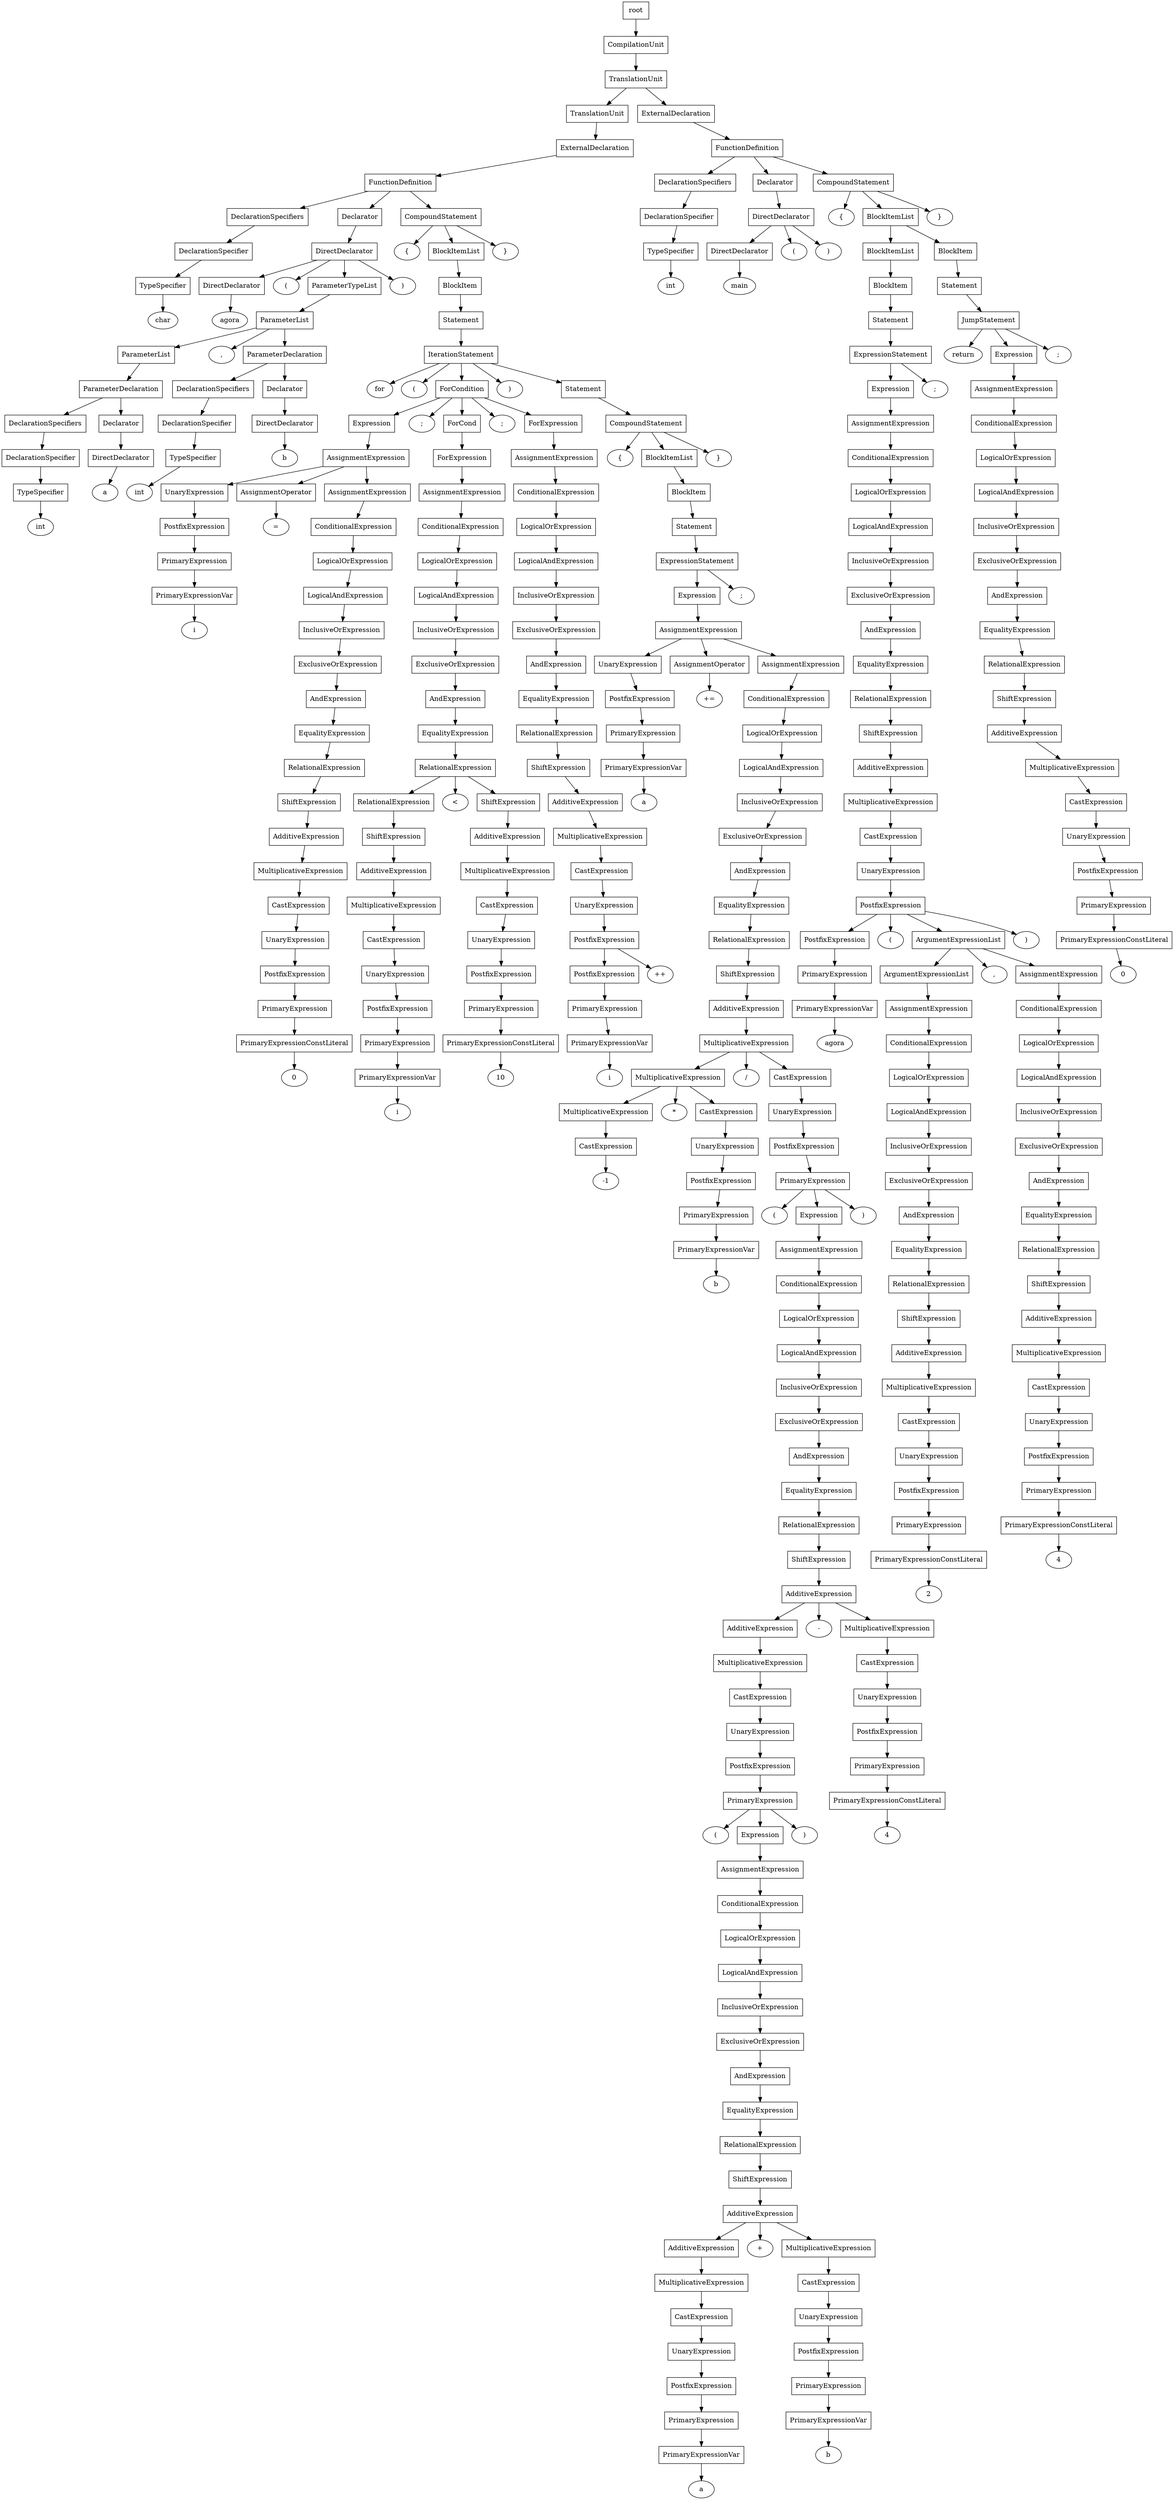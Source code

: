 digraph G {
	splines="TRUE";
	n_0 [label="root", shape="rectangle"]
	n_0 -> n_1
	n_1 [label="CompilationUnit", shape="rectangle"]
	n_1 -> n_2
	n_2 [label="TranslationUnit", shape="rectangle"]
	n_2 -> n_3
	n_3 [label="TranslationUnit", shape="rectangle"]
	n_3 -> n_5
	n_5 [label="ExternalDeclaration", shape="rectangle"]
	n_5 -> n_7
	n_7 [label="FunctionDefinition", shape="rectangle"]
	n_7 -> n_11
	n_11 [label="DeclarationSpecifiers", shape="rectangle"]
	n_11 -> n_19
	n_19 [label="DeclarationSpecifier", shape="rectangle"]
	n_19 -> n_30
	n_30 [label="TypeSpecifier", shape="rectangle"]
	n_30 -> n_40
	n_40 [label="char", shape="ellipse"]
	n_7 -> n_12
	n_12 [label="Declarator", shape="rectangle"]
	n_12 -> n_20
	n_20 [label="DirectDeclarator", shape="rectangle"]
	n_20 -> n_31
	n_31 [label="DirectDeclarator", shape="rectangle"]
	n_31 -> n_41
	n_41 [label="agora", shape="ellipse"]
	n_20 -> n_32
	n_32 [label="(", shape="ellipse"]
	n_20 -> n_33
	n_33 [label="ParameterTypeList", shape="rectangle"]
	n_33 -> n_42
	n_42 [label="ParameterList", shape="rectangle"]
	n_42 -> n_46
	n_46 [label="ParameterList", shape="rectangle"]
	n_46 -> n_54
	n_54 [label="ParameterDeclaration", shape="rectangle"]
	n_54 -> n_65
	n_65 [label="DeclarationSpecifiers", shape="rectangle"]
	n_65 -> n_77
	n_77 [label="DeclarationSpecifier", shape="rectangle"]
	n_77 -> n_89
	n_89 [label="TypeSpecifier", shape="rectangle"]
	n_89 -> n_100
	n_100 [label="int", shape="ellipse"]
	n_54 -> n_66
	n_66 [label="Declarator", shape="rectangle"]
	n_66 -> n_78
	n_78 [label="DirectDeclarator", shape="rectangle"]
	n_78 -> n_90
	n_90 [label="a", shape="ellipse"]
	n_42 -> n_47
	n_47 [label=",", shape="ellipse"]
	n_42 -> n_48
	n_48 [label="ParameterDeclaration", shape="rectangle"]
	n_48 -> n_55
	n_55 [label="DeclarationSpecifiers", shape="rectangle"]
	n_55 -> n_67
	n_67 [label="DeclarationSpecifier", shape="rectangle"]
	n_67 -> n_79
	n_79 [label="TypeSpecifier", shape="rectangle"]
	n_79 -> n_91
	n_91 [label="int", shape="ellipse"]
	n_48 -> n_56
	n_56 [label="Declarator", shape="rectangle"]
	n_56 -> n_68
	n_68 [label="DirectDeclarator", shape="rectangle"]
	n_68 -> n_80
	n_80 [label="b", shape="ellipse"]
	n_20 -> n_34
	n_34 [label=")", shape="ellipse"]
	n_7 -> n_13
	n_13 [label="CompoundStatement", shape="rectangle"]
	n_13 -> n_21
	n_21 [label="{", shape="ellipse"]
	n_13 -> n_22
	n_22 [label="BlockItemList", shape="rectangle"]
	n_22 -> n_35
	n_35 [label="BlockItem", shape="rectangle"]
	n_35 -> n_43
	n_43 [label="Statement", shape="rectangle"]
	n_43 -> n_49
	n_49 [label="IterationStatement", shape="rectangle"]
	n_49 -> n_57
	n_57 [label="for", shape="ellipse"]
	n_49 -> n_58
	n_58 [label="(", shape="ellipse"]
	n_49 -> n_59
	n_59 [label="ForCondition", shape="rectangle"]
	n_59 -> n_69
	n_69 [label="Expression", shape="rectangle"]
	n_69 -> n_81
	n_81 [label="AssignmentExpression", shape="rectangle"]
	n_81 -> n_92
	n_92 [label="UnaryExpression", shape="rectangle"]
	n_92 -> n_101
	n_101 [label="PostfixExpression", shape="rectangle"]
	n_101 -> n_109
	n_109 [label="PrimaryExpression", shape="rectangle"]
	n_109 -> n_116
	n_116 [label="PrimaryExpressionVar", shape="rectangle"]
	n_116 -> n_124
	n_124 [label="i", shape="ellipse"]
	n_81 -> n_93
	n_93 [label="AssignmentOperator", shape="rectangle"]
	n_93 -> n_102
	n_102 [label="=", shape="ellipse"]
	n_81 -> n_94
	n_94 [label="AssignmentExpression", shape="rectangle"]
	n_94 -> n_103
	n_103 [label="ConditionalExpression", shape="rectangle"]
	n_103 -> n_110
	n_110 [label="LogicalOrExpression", shape="rectangle"]
	n_110 -> n_117
	n_117 [label="LogicalAndExpression", shape="rectangle"]
	n_117 -> n_125
	n_125 [label="InclusiveOrExpression", shape="rectangle"]
	n_125 -> n_131
	n_131 [label="ExclusiveOrExpression", shape="rectangle"]
	n_131 -> n_139
	n_139 [label="AndExpression", shape="rectangle"]
	n_139 -> n_147
	n_147 [label="EqualityExpression", shape="rectangle"]
	n_147 -> n_154
	n_154 [label="RelationalExpression", shape="rectangle"]
	n_154 -> n_161
	n_161 [label="ShiftExpression", shape="rectangle"]
	n_161 -> n_170
	n_170 [label="AdditiveExpression", shape="rectangle"]
	n_170 -> n_177
	n_177 [label="MultiplicativeExpression", shape="rectangle"]
	n_177 -> n_184
	n_184 [label="CastExpression", shape="rectangle"]
	n_184 -> n_191
	n_191 [label="UnaryExpression", shape="rectangle"]
	n_191 -> n_201
	n_201 [label="PostfixExpression", shape="rectangle"]
	n_201 -> n_212
	n_212 [label="PrimaryExpression", shape="rectangle"]
	n_212 -> n_220
	n_220 [label="PrimaryExpressionConstLiteral", shape="rectangle"]
	n_220 -> n_228
	n_228 [label="0", shape="ellipse"]
	n_59 -> n_70
	n_70 [label=";", shape="ellipse"]
	n_59 -> n_71
	n_71 [label="ForCond", shape="rectangle"]
	n_71 -> n_82
	n_82 [label="ForExpression", shape="rectangle"]
	n_82 -> n_95
	n_95 [label="AssignmentExpression", shape="rectangle"]
	n_95 -> n_104
	n_104 [label="ConditionalExpression", shape="rectangle"]
	n_104 -> n_111
	n_111 [label="LogicalOrExpression", shape="rectangle"]
	n_111 -> n_118
	n_118 [label="LogicalAndExpression", shape="rectangle"]
	n_118 -> n_126
	n_126 [label="InclusiveOrExpression", shape="rectangle"]
	n_126 -> n_132
	n_132 [label="ExclusiveOrExpression", shape="rectangle"]
	n_132 -> n_140
	n_140 [label="AndExpression", shape="rectangle"]
	n_140 -> n_148
	n_148 [label="EqualityExpression", shape="rectangle"]
	n_148 -> n_155
	n_155 [label="RelationalExpression", shape="rectangle"]
	n_155 -> n_162
	n_162 [label="RelationalExpression", shape="rectangle"]
	n_162 -> n_171
	n_171 [label="ShiftExpression", shape="rectangle"]
	n_171 -> n_178
	n_178 [label="AdditiveExpression", shape="rectangle"]
	n_178 -> n_185
	n_185 [label="MultiplicativeExpression", shape="rectangle"]
	n_185 -> n_192
	n_192 [label="CastExpression", shape="rectangle"]
	n_192 -> n_202
	n_202 [label="UnaryExpression", shape="rectangle"]
	n_202 -> n_213
	n_213 [label="PostfixExpression", shape="rectangle"]
	n_213 -> n_221
	n_221 [label="PrimaryExpression", shape="rectangle"]
	n_221 -> n_229
	n_229 [label="PrimaryExpressionVar", shape="rectangle"]
	n_229 -> n_237
	n_237 [label="i", shape="ellipse"]
	n_155 -> n_163
	n_163 [label="<", shape="ellipse"]
	n_155 -> n_164
	n_164 [label="ShiftExpression", shape="rectangle"]
	n_164 -> n_172
	n_172 [label="AdditiveExpression", shape="rectangle"]
	n_172 -> n_179
	n_179 [label="MultiplicativeExpression", shape="rectangle"]
	n_179 -> n_186
	n_186 [label="CastExpression", shape="rectangle"]
	n_186 -> n_193
	n_193 [label="UnaryExpression", shape="rectangle"]
	n_193 -> n_203
	n_203 [label="PostfixExpression", shape="rectangle"]
	n_203 -> n_214
	n_214 [label="PrimaryExpression", shape="rectangle"]
	n_214 -> n_222
	n_222 [label="PrimaryExpressionConstLiteral", shape="rectangle"]
	n_222 -> n_230
	n_230 [label="10", shape="ellipse"]
	n_59 -> n_72
	n_72 [label=";", shape="ellipse"]
	n_59 -> n_73
	n_73 [label="ForExpression", shape="rectangle"]
	n_73 -> n_83
	n_83 [label="AssignmentExpression", shape="rectangle"]
	n_83 -> n_96
	n_96 [label="ConditionalExpression", shape="rectangle"]
	n_96 -> n_105
	n_105 [label="LogicalOrExpression", shape="rectangle"]
	n_105 -> n_112
	n_112 [label="LogicalAndExpression", shape="rectangle"]
	n_112 -> n_119
	n_119 [label="InclusiveOrExpression", shape="rectangle"]
	n_119 -> n_127
	n_127 [label="ExclusiveOrExpression", shape="rectangle"]
	n_127 -> n_133
	n_133 [label="AndExpression", shape="rectangle"]
	n_133 -> n_141
	n_141 [label="EqualityExpression", shape="rectangle"]
	n_141 -> n_149
	n_149 [label="RelationalExpression", shape="rectangle"]
	n_149 -> n_156
	n_156 [label="ShiftExpression", shape="rectangle"]
	n_156 -> n_165
	n_165 [label="AdditiveExpression", shape="rectangle"]
	n_165 -> n_173
	n_173 [label="MultiplicativeExpression", shape="rectangle"]
	n_173 -> n_180
	n_180 [label="CastExpression", shape="rectangle"]
	n_180 -> n_187
	n_187 [label="UnaryExpression", shape="rectangle"]
	n_187 -> n_194
	n_194 [label="PostfixExpression", shape="rectangle"]
	n_194 -> n_204
	n_204 [label="PostfixExpression", shape="rectangle"]
	n_204 -> n_215
	n_215 [label="PrimaryExpression", shape="rectangle"]
	n_215 -> n_223
	n_223 [label="PrimaryExpressionVar", shape="rectangle"]
	n_223 -> n_231
	n_231 [label="i", shape="ellipse"]
	n_194 -> n_205
	n_205 [label="++", shape="ellipse"]
	n_49 -> n_60
	n_60 [label=")", shape="ellipse"]
	n_49 -> n_61
	n_61 [label="Statement", shape="rectangle"]
	n_61 -> n_74
	n_74 [label="CompoundStatement", shape="rectangle"]
	n_74 -> n_84
	n_84 [label="{", shape="ellipse"]
	n_74 -> n_85
	n_85 [label="BlockItemList", shape="rectangle"]
	n_85 -> n_97
	n_97 [label="BlockItem", shape="rectangle"]
	n_97 -> n_106
	n_106 [label="Statement", shape="rectangle"]
	n_106 -> n_113
	n_113 [label="ExpressionStatement", shape="rectangle"]
	n_113 -> n_120
	n_120 [label="Expression", shape="rectangle"]
	n_120 -> n_128
	n_128 [label="AssignmentExpression", shape="rectangle"]
	n_128 -> n_134
	n_134 [label="UnaryExpression", shape="rectangle"]
	n_134 -> n_142
	n_142 [label="PostfixExpression", shape="rectangle"]
	n_142 -> n_150
	n_150 [label="PrimaryExpression", shape="rectangle"]
	n_150 -> n_157
	n_157 [label="PrimaryExpressionVar", shape="rectangle"]
	n_157 -> n_166
	n_166 [label="a", shape="ellipse"]
	n_128 -> n_135
	n_135 [label="AssignmentOperator", shape="rectangle"]
	n_135 -> n_143
	n_143 [label="+=", shape="ellipse"]
	n_128 -> n_136
	n_136 [label="AssignmentExpression", shape="rectangle"]
	n_136 -> n_144
	n_144 [label="ConditionalExpression", shape="rectangle"]
	n_144 -> n_151
	n_151 [label="LogicalOrExpression", shape="rectangle"]
	n_151 -> n_158
	n_158 [label="LogicalAndExpression", shape="rectangle"]
	n_158 -> n_167
	n_167 [label="InclusiveOrExpression", shape="rectangle"]
	n_167 -> n_174
	n_174 [label="ExclusiveOrExpression", shape="rectangle"]
	n_174 -> n_181
	n_181 [label="AndExpression", shape="rectangle"]
	n_181 -> n_188
	n_188 [label="EqualityExpression", shape="rectangle"]
	n_188 -> n_195
	n_195 [label="RelationalExpression", shape="rectangle"]
	n_195 -> n_206
	n_206 [label="ShiftExpression", shape="rectangle"]
	n_206 -> n_216
	n_216 [label="AdditiveExpression", shape="rectangle"]
	n_216 -> n_224
	n_224 [label="MultiplicativeExpression", shape="rectangle"]
	n_224 -> n_232
	n_232 [label="MultiplicativeExpression", shape="rectangle"]
	n_232 -> n_238
	n_238 [label="MultiplicativeExpression", shape="rectangle"]
	n_238 -> n_244
	n_244 [label="CastExpression", shape="rectangle"]
	n_244 -> n_249
	n_249 [label="-1", shape="ellipse"]
	n_232 -> n_239
	n_239 [label="*", shape="ellipse"]
	n_232 -> n_240
	n_240 [label="CastExpression", shape="rectangle"]
	n_240 -> n_245
	n_245 [label="UnaryExpression", shape="rectangle"]
	n_245 -> n_250
	n_250 [label="PostfixExpression", shape="rectangle"]
	n_250 -> n_254
	n_254 [label="PrimaryExpression", shape="rectangle"]
	n_254 -> n_260
	n_260 [label="PrimaryExpressionVar", shape="rectangle"]
	n_260 -> n_264
	n_264 [label="b", shape="ellipse"]
	n_224 -> n_233
	n_233 [label="/", shape="ellipse"]
	n_224 -> n_234
	n_234 [label="CastExpression", shape="rectangle"]
	n_234 -> n_241
	n_241 [label="UnaryExpression", shape="rectangle"]
	n_241 -> n_246
	n_246 [label="PostfixExpression", shape="rectangle"]
	n_246 -> n_251
	n_251 [label="PrimaryExpression", shape="rectangle"]
	n_251 -> n_255
	n_255 [label="(", shape="ellipse"]
	n_251 -> n_256
	n_256 [label="Expression", shape="rectangle"]
	n_256 -> n_261
	n_261 [label="AssignmentExpression", shape="rectangle"]
	n_261 -> n_265
	n_265 [label="ConditionalExpression", shape="rectangle"]
	n_265 -> n_268
	n_268 [label="LogicalOrExpression", shape="rectangle"]
	n_268 -> n_271
	n_271 [label="LogicalAndExpression", shape="rectangle"]
	n_271 -> n_274
	n_274 [label="InclusiveOrExpression", shape="rectangle"]
	n_274 -> n_277
	n_277 [label="ExclusiveOrExpression", shape="rectangle"]
	n_277 -> n_280
	n_280 [label="AndExpression", shape="rectangle"]
	n_280 -> n_283
	n_283 [label="EqualityExpression", shape="rectangle"]
	n_283 -> n_286
	n_286 [label="RelationalExpression", shape="rectangle"]
	n_286 -> n_289
	n_289 [label="ShiftExpression", shape="rectangle"]
	n_289 -> n_292
	n_292 [label="AdditiveExpression", shape="rectangle"]
	n_292 -> n_294
	n_294 [label="AdditiveExpression", shape="rectangle"]
	n_294 -> n_297
	n_297 [label="MultiplicativeExpression", shape="rectangle"]
	n_297 -> n_299
	n_299 [label="CastExpression", shape="rectangle"]
	n_299 -> n_301
	n_301 [label="UnaryExpression", shape="rectangle"]
	n_301 -> n_303
	n_303 [label="PostfixExpression", shape="rectangle"]
	n_303 -> n_305
	n_305 [label="PrimaryExpression", shape="rectangle"]
	n_305 -> n_307
	n_307 [label="(", shape="ellipse"]
	n_305 -> n_308
	n_308 [label="Expression", shape="rectangle"]
	n_308 -> n_311
	n_311 [label="AssignmentExpression", shape="rectangle"]
	n_311 -> n_312
	n_312 [label="ConditionalExpression", shape="rectangle"]
	n_312 -> n_313
	n_313 [label="LogicalOrExpression", shape="rectangle"]
	n_313 -> n_314
	n_314 [label="LogicalAndExpression", shape="rectangle"]
	n_314 -> n_315
	n_315 [label="InclusiveOrExpression", shape="rectangle"]
	n_315 -> n_316
	n_316 [label="ExclusiveOrExpression", shape="rectangle"]
	n_316 -> n_317
	n_317 [label="AndExpression", shape="rectangle"]
	n_317 -> n_318
	n_318 [label="EqualityExpression", shape="rectangle"]
	n_318 -> n_319
	n_319 [label="RelationalExpression", shape="rectangle"]
	n_319 -> n_320
	n_320 [label="ShiftExpression", shape="rectangle"]
	n_320 -> n_321
	n_321 [label="AdditiveExpression", shape="rectangle"]
	n_321 -> n_322
	n_322 [label="AdditiveExpression", shape="rectangle"]
	n_322 -> n_325
	n_325 [label="MultiplicativeExpression", shape="rectangle"]
	n_325 -> n_327
	n_327 [label="CastExpression", shape="rectangle"]
	n_327 -> n_329
	n_329 [label="UnaryExpression", shape="rectangle"]
	n_329 -> n_331
	n_331 [label="PostfixExpression", shape="rectangle"]
	n_331 -> n_333
	n_333 [label="PrimaryExpression", shape="rectangle"]
	n_333 -> n_335
	n_335 [label="PrimaryExpressionVar", shape="rectangle"]
	n_335 -> n_337
	n_337 [label="a", shape="ellipse"]
	n_321 -> n_323
	n_323 [label="+", shape="ellipse"]
	n_321 -> n_324
	n_324 [label="MultiplicativeExpression", shape="rectangle"]
	n_324 -> n_326
	n_326 [label="CastExpression", shape="rectangle"]
	n_326 -> n_328
	n_328 [label="UnaryExpression", shape="rectangle"]
	n_328 -> n_330
	n_330 [label="PostfixExpression", shape="rectangle"]
	n_330 -> n_332
	n_332 [label="PrimaryExpression", shape="rectangle"]
	n_332 -> n_334
	n_334 [label="PrimaryExpressionVar", shape="rectangle"]
	n_334 -> n_336
	n_336 [label="b", shape="ellipse"]
	n_305 -> n_309
	n_309 [label=")", shape="ellipse"]
	n_292 -> n_295
	n_295 [label="-", shape="ellipse"]
	n_292 -> n_296
	n_296 [label="MultiplicativeExpression", shape="rectangle"]
	n_296 -> n_298
	n_298 [label="CastExpression", shape="rectangle"]
	n_298 -> n_300
	n_300 [label="UnaryExpression", shape="rectangle"]
	n_300 -> n_302
	n_302 [label="PostfixExpression", shape="rectangle"]
	n_302 -> n_304
	n_304 [label="PrimaryExpression", shape="rectangle"]
	n_304 -> n_306
	n_306 [label="PrimaryExpressionConstLiteral", shape="rectangle"]
	n_306 -> n_310
	n_310 [label="4", shape="ellipse"]
	n_251 -> n_257
	n_257 [label=")", shape="ellipse"]
	n_113 -> n_121
	n_121 [label=";", shape="ellipse"]
	n_74 -> n_86
	n_86 [label="}", shape="ellipse"]
	n_13 -> n_23
	n_23 [label="}", shape="ellipse"]
	n_2 -> n_4
	n_4 [label="ExternalDeclaration", shape="rectangle"]
	n_4 -> n_6
	n_6 [label="FunctionDefinition", shape="rectangle"]
	n_6 -> n_8
	n_8 [label="DeclarationSpecifiers", shape="rectangle"]
	n_8 -> n_14
	n_14 [label="DeclarationSpecifier", shape="rectangle"]
	n_14 -> n_24
	n_24 [label="TypeSpecifier", shape="rectangle"]
	n_24 -> n_36
	n_36 [label="int", shape="ellipse"]
	n_6 -> n_9
	n_9 [label="Declarator", shape="rectangle"]
	n_9 -> n_15
	n_15 [label="DirectDeclarator", shape="rectangle"]
	n_15 -> n_25
	n_25 [label="DirectDeclarator", shape="rectangle"]
	n_25 -> n_37
	n_37 [label="main", shape="ellipse"]
	n_15 -> n_26
	n_26 [label="(", shape="ellipse"]
	n_15 -> n_27
	n_27 [label=")", shape="ellipse"]
	n_6 -> n_10
	n_10 [label="CompoundStatement", shape="rectangle"]
	n_10 -> n_16
	n_16 [label="{", shape="ellipse"]
	n_10 -> n_17
	n_17 [label="BlockItemList", shape="rectangle"]
	n_17 -> n_28
	n_28 [label="BlockItemList", shape="rectangle"]
	n_28 -> n_38
	n_38 [label="BlockItem", shape="rectangle"]
	n_38 -> n_44
	n_44 [label="Statement", shape="rectangle"]
	n_44 -> n_50
	n_50 [label="ExpressionStatement", shape="rectangle"]
	n_50 -> n_62
	n_62 [label="Expression", shape="rectangle"]
	n_62 -> n_75
	n_75 [label="AssignmentExpression", shape="rectangle"]
	n_75 -> n_87
	n_87 [label="ConditionalExpression", shape="rectangle"]
	n_87 -> n_98
	n_98 [label="LogicalOrExpression", shape="rectangle"]
	n_98 -> n_107
	n_107 [label="LogicalAndExpression", shape="rectangle"]
	n_107 -> n_114
	n_114 [label="InclusiveOrExpression", shape="rectangle"]
	n_114 -> n_122
	n_122 [label="ExclusiveOrExpression", shape="rectangle"]
	n_122 -> n_129
	n_129 [label="AndExpression", shape="rectangle"]
	n_129 -> n_137
	n_137 [label="EqualityExpression", shape="rectangle"]
	n_137 -> n_145
	n_145 [label="RelationalExpression", shape="rectangle"]
	n_145 -> n_152
	n_152 [label="ShiftExpression", shape="rectangle"]
	n_152 -> n_159
	n_159 [label="AdditiveExpression", shape="rectangle"]
	n_159 -> n_168
	n_168 [label="MultiplicativeExpression", shape="rectangle"]
	n_168 -> n_175
	n_175 [label="CastExpression", shape="rectangle"]
	n_175 -> n_182
	n_182 [label="UnaryExpression", shape="rectangle"]
	n_182 -> n_189
	n_189 [label="PostfixExpression", shape="rectangle"]
	n_189 -> n_196
	n_196 [label="PostfixExpression", shape="rectangle"]
	n_196 -> n_207
	n_207 [label="PrimaryExpression", shape="rectangle"]
	n_207 -> n_217
	n_217 [label="PrimaryExpressionVar", shape="rectangle"]
	n_217 -> n_225
	n_225 [label="agora", shape="ellipse"]
	n_189 -> n_197
	n_197 [label="(", shape="ellipse"]
	n_189 -> n_198
	n_198 [label="ArgumentExpressionList", shape="rectangle"]
	n_198 -> n_208
	n_208 [label="ArgumentExpressionList", shape="rectangle"]
	n_208 -> n_218
	n_218 [label="AssignmentExpression", shape="rectangle"]
	n_218 -> n_226
	n_226 [label="ConditionalExpression", shape="rectangle"]
	n_226 -> n_235
	n_235 [label="LogicalOrExpression", shape="rectangle"]
	n_235 -> n_242
	n_242 [label="LogicalAndExpression", shape="rectangle"]
	n_242 -> n_247
	n_247 [label="InclusiveOrExpression", shape="rectangle"]
	n_247 -> n_252
	n_252 [label="ExclusiveOrExpression", shape="rectangle"]
	n_252 -> n_258
	n_258 [label="AndExpression", shape="rectangle"]
	n_258 -> n_262
	n_262 [label="EqualityExpression", shape="rectangle"]
	n_262 -> n_266
	n_266 [label="RelationalExpression", shape="rectangle"]
	n_266 -> n_269
	n_269 [label="ShiftExpression", shape="rectangle"]
	n_269 -> n_272
	n_272 [label="AdditiveExpression", shape="rectangle"]
	n_272 -> n_275
	n_275 [label="MultiplicativeExpression", shape="rectangle"]
	n_275 -> n_278
	n_278 [label="CastExpression", shape="rectangle"]
	n_278 -> n_281
	n_281 [label="UnaryExpression", shape="rectangle"]
	n_281 -> n_284
	n_284 [label="PostfixExpression", shape="rectangle"]
	n_284 -> n_287
	n_287 [label="PrimaryExpression", shape="rectangle"]
	n_287 -> n_290
	n_290 [label="PrimaryExpressionConstLiteral", shape="rectangle"]
	n_290 -> n_293
	n_293 [label="2", shape="ellipse"]
	n_198 -> n_209
	n_209 [label=",", shape="ellipse"]
	n_198 -> n_210
	n_210 [label="AssignmentExpression", shape="rectangle"]
	n_210 -> n_219
	n_219 [label="ConditionalExpression", shape="rectangle"]
	n_219 -> n_227
	n_227 [label="LogicalOrExpression", shape="rectangle"]
	n_227 -> n_236
	n_236 [label="LogicalAndExpression", shape="rectangle"]
	n_236 -> n_243
	n_243 [label="InclusiveOrExpression", shape="rectangle"]
	n_243 -> n_248
	n_248 [label="ExclusiveOrExpression", shape="rectangle"]
	n_248 -> n_253
	n_253 [label="AndExpression", shape="rectangle"]
	n_253 -> n_259
	n_259 [label="EqualityExpression", shape="rectangle"]
	n_259 -> n_263
	n_263 [label="RelationalExpression", shape="rectangle"]
	n_263 -> n_267
	n_267 [label="ShiftExpression", shape="rectangle"]
	n_267 -> n_270
	n_270 [label="AdditiveExpression", shape="rectangle"]
	n_270 -> n_273
	n_273 [label="MultiplicativeExpression", shape="rectangle"]
	n_273 -> n_276
	n_276 [label="CastExpression", shape="rectangle"]
	n_276 -> n_279
	n_279 [label="UnaryExpression", shape="rectangle"]
	n_279 -> n_282
	n_282 [label="PostfixExpression", shape="rectangle"]
	n_282 -> n_285
	n_285 [label="PrimaryExpression", shape="rectangle"]
	n_285 -> n_288
	n_288 [label="PrimaryExpressionConstLiteral", shape="rectangle"]
	n_288 -> n_291
	n_291 [label="4", shape="ellipse"]
	n_189 -> n_199
	n_199 [label=")", shape="ellipse"]
	n_50 -> n_63
	n_63 [label=";", shape="ellipse"]
	n_17 -> n_29
	n_29 [label="BlockItem", shape="rectangle"]
	n_29 -> n_39
	n_39 [label="Statement", shape="rectangle"]
	n_39 -> n_45
	n_45 [label="JumpStatement", shape="rectangle"]
	n_45 -> n_51
	n_51 [label="return", shape="ellipse"]
	n_45 -> n_52
	n_52 [label="Expression", shape="rectangle"]
	n_52 -> n_64
	n_64 [label="AssignmentExpression", shape="rectangle"]
	n_64 -> n_76
	n_76 [label="ConditionalExpression", shape="rectangle"]
	n_76 -> n_88
	n_88 [label="LogicalOrExpression", shape="rectangle"]
	n_88 -> n_99
	n_99 [label="LogicalAndExpression", shape="rectangle"]
	n_99 -> n_108
	n_108 [label="InclusiveOrExpression", shape="rectangle"]
	n_108 -> n_115
	n_115 [label="ExclusiveOrExpression", shape="rectangle"]
	n_115 -> n_123
	n_123 [label="AndExpression", shape="rectangle"]
	n_123 -> n_130
	n_130 [label="EqualityExpression", shape="rectangle"]
	n_130 -> n_138
	n_138 [label="RelationalExpression", shape="rectangle"]
	n_138 -> n_146
	n_146 [label="ShiftExpression", shape="rectangle"]
	n_146 -> n_153
	n_153 [label="AdditiveExpression", shape="rectangle"]
	n_153 -> n_160
	n_160 [label="MultiplicativeExpression", shape="rectangle"]
	n_160 -> n_169
	n_169 [label="CastExpression", shape="rectangle"]
	n_169 -> n_176
	n_176 [label="UnaryExpression", shape="rectangle"]
	n_176 -> n_183
	n_183 [label="PostfixExpression", shape="rectangle"]
	n_183 -> n_190
	n_190 [label="PrimaryExpression", shape="rectangle"]
	n_190 -> n_200
	n_200 [label="PrimaryExpressionConstLiteral", shape="rectangle"]
	n_200 -> n_211
	n_211 [label="0", shape="ellipse"]
	n_45 -> n_53
	n_53 [label=";", shape="ellipse"]
	n_10 -> n_18
	n_18 [label="}", shape="ellipse"]
}